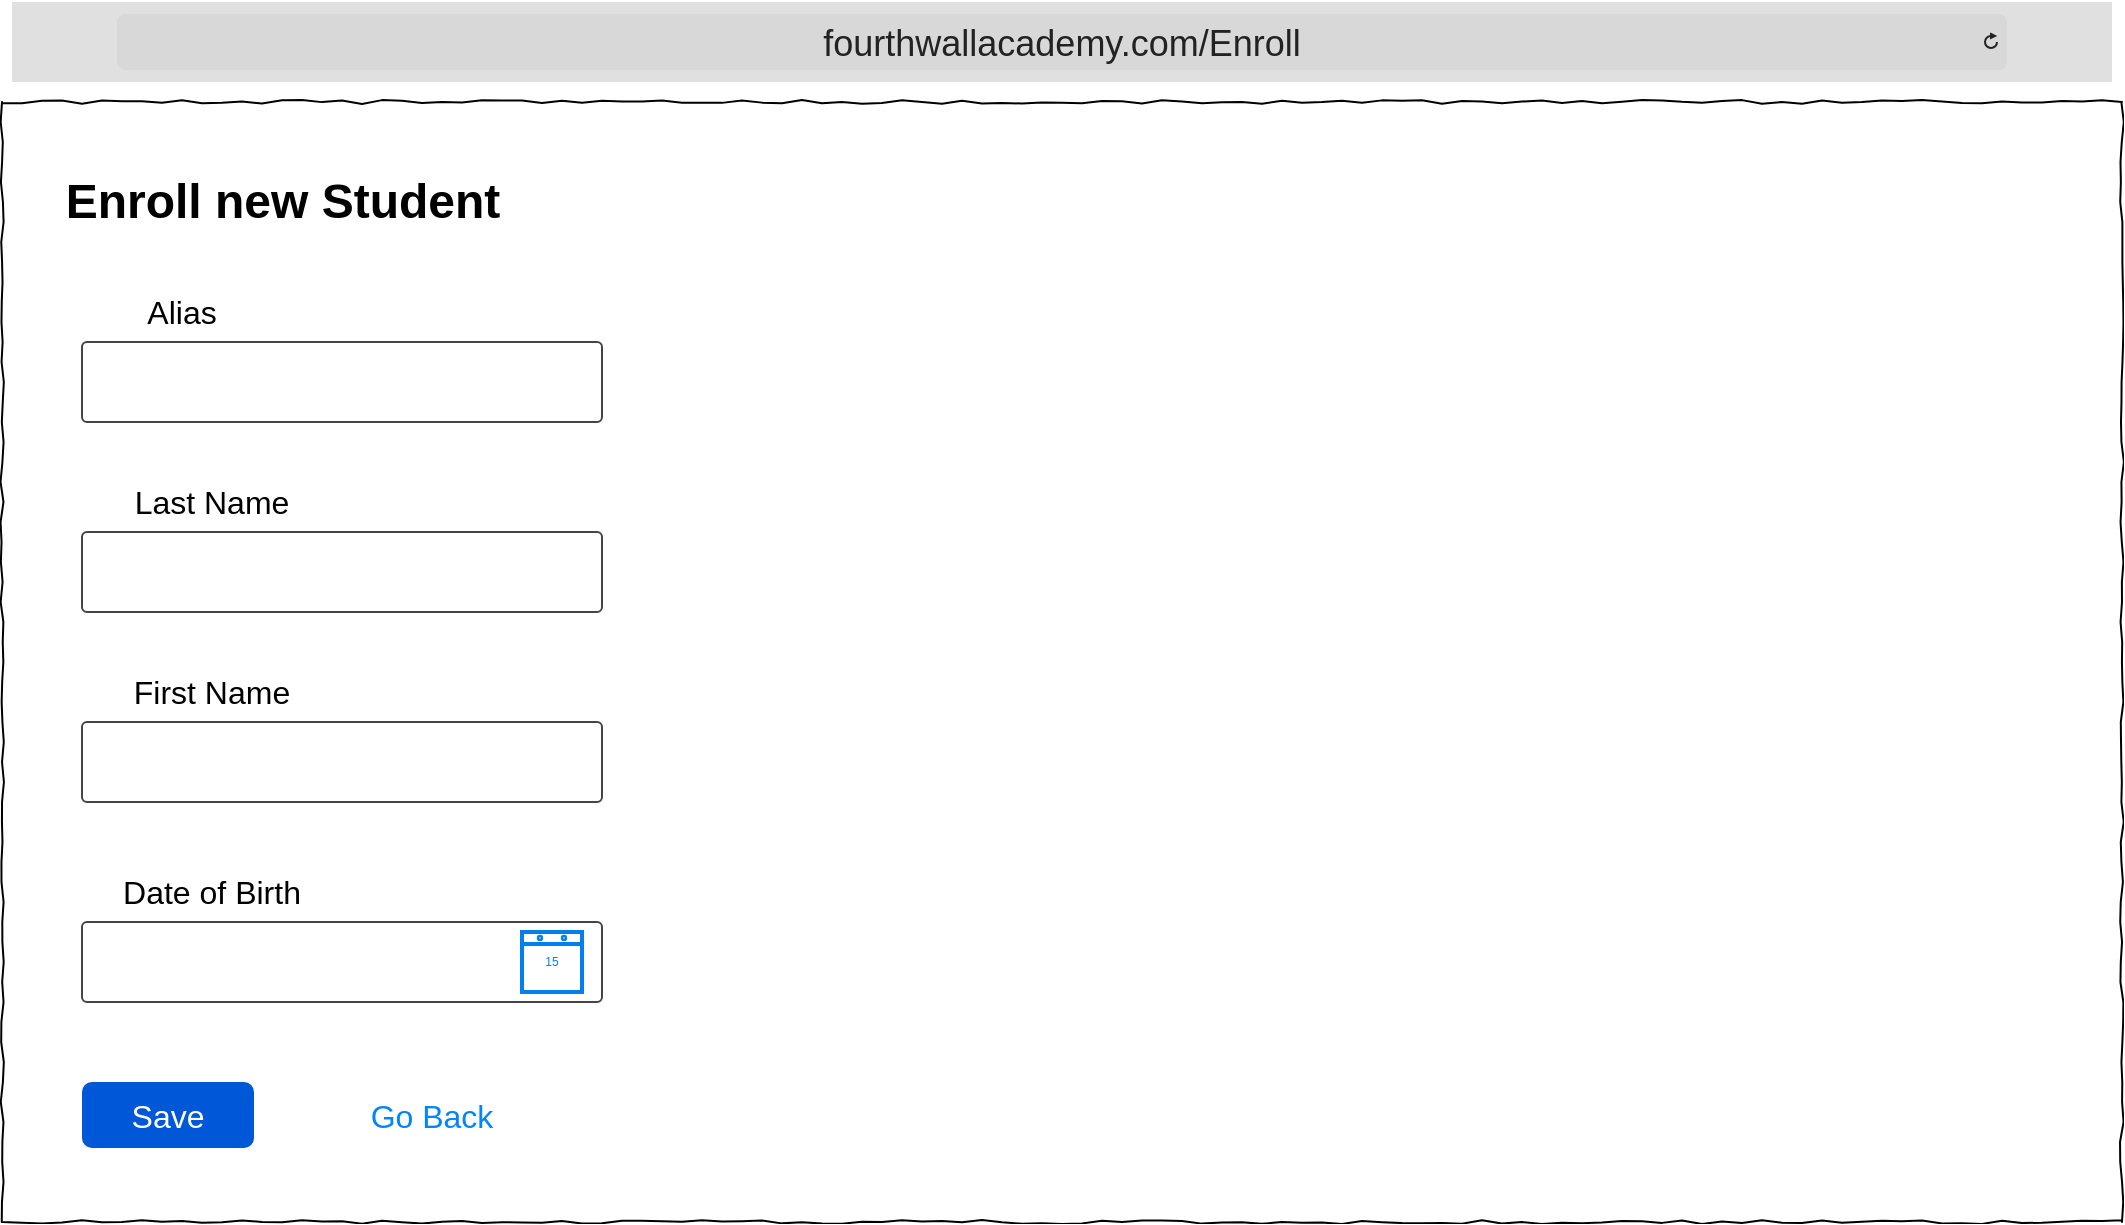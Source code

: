 <mxfile version="26.0.4">
  <diagram name="Page-1" id="03018318-947c-dd8e-b7a3-06fadd420f32">
    <mxGraphModel dx="3354" dy="1258" grid="1" gridSize="10" guides="1" tooltips="1" connect="1" arrows="1" fold="1" page="1" pageScale="1" pageWidth="1100" pageHeight="850" background="none" math="0" shadow="0">
      <root>
        <mxCell id="0" />
        <mxCell id="1" parent="0" />
        <mxCell id="677b7b8949515195-1" value="" style="whiteSpace=wrap;html=1;rounded=0;shadow=0;labelBackgroundColor=none;strokeColor=#000000;strokeWidth=1;fillColor=none;fontFamily=Verdana;fontSize=12;fontColor=#000000;align=center;comic=1;" parent="1" vertex="1">
          <mxGeometry x="20" y="60" width="1060" height="560" as="geometry" />
        </mxCell>
        <mxCell id="LmwmgGfayQPv5SeDVGtm-1" value="Enroll new Student" style="text;strokeColor=none;fillColor=none;html=1;fontSize=24;fontStyle=1;verticalAlign=middle;align=center;" parent="1" vertex="1">
          <mxGeometry x="40" y="90" width="240" height="40" as="geometry" />
        </mxCell>
        <mxCell id="LmwmgGfayQPv5SeDVGtm-3" value="" style="strokeWidth=1;html=1;shadow=0;dashed=0;shape=mxgraph.ios.iTextInput;strokeColor=#444444;buttonText=;fontSize=8;whiteSpace=wrap;align=left;" parent="1" vertex="1">
          <mxGeometry x="60" y="180" width="260" height="40" as="geometry" />
        </mxCell>
        <mxCell id="LmwmgGfayQPv5SeDVGtm-4" value="&lt;font style=&quot;font-size: 16px;&quot;&gt;Alias&lt;/font&gt;" style="text;html=1;align=center;verticalAlign=middle;whiteSpace=wrap;rounded=0;" parent="1" vertex="1">
          <mxGeometry x="80" y="150" width="60" height="30" as="geometry" />
        </mxCell>
        <mxCell id="LmwmgGfayQPv5SeDVGtm-5" value="&lt;span style=&quot;font-size: 16px;&quot;&gt;Last Name&lt;/span&gt;" style="text;html=1;align=center;verticalAlign=middle;whiteSpace=wrap;rounded=0;" parent="1" vertex="1">
          <mxGeometry x="60" y="245" width="130" height="30" as="geometry" />
        </mxCell>
        <mxCell id="LmwmgGfayQPv5SeDVGtm-6" value="" style="strokeWidth=1;html=1;shadow=0;dashed=0;shape=mxgraph.ios.iTextInput;strokeColor=#444444;buttonText=;fontSize=8;whiteSpace=wrap;align=left;" parent="1" vertex="1">
          <mxGeometry x="60" y="275" width="260" height="40" as="geometry" />
        </mxCell>
        <mxCell id="LmwmgGfayQPv5SeDVGtm-7" value="" style="strokeWidth=1;html=1;shadow=0;dashed=0;shape=mxgraph.ios.iTextInput;strokeColor=#444444;buttonText=;fontSize=8;whiteSpace=wrap;align=left;" parent="1" vertex="1">
          <mxGeometry x="60" y="370" width="260" height="40" as="geometry" />
        </mxCell>
        <mxCell id="LmwmgGfayQPv5SeDVGtm-8" value="&lt;span style=&quot;font-size: 16px;&quot;&gt;First Name&lt;/span&gt;" style="text;html=1;align=center;verticalAlign=middle;whiteSpace=wrap;rounded=0;" parent="1" vertex="1">
          <mxGeometry x="60" y="340" width="130" height="30" as="geometry" />
        </mxCell>
        <mxCell id="LmwmgGfayQPv5SeDVGtm-9" value="&lt;span style=&quot;font-size: 16px;&quot;&gt;Date of Birth&lt;/span&gt;" style="text;html=1;align=center;verticalAlign=middle;whiteSpace=wrap;rounded=0;" parent="1" vertex="1">
          <mxGeometry x="60" y="440" width="130" height="30" as="geometry" />
        </mxCell>
        <mxCell id="LmwmgGfayQPv5SeDVGtm-10" value="" style="strokeWidth=1;html=1;shadow=0;dashed=0;shape=mxgraph.ios.iTextInput;strokeColor=#444444;buttonText=;fontSize=8;whiteSpace=wrap;align=left;" parent="1" vertex="1">
          <mxGeometry x="60" y="470" width="260" height="40" as="geometry" />
        </mxCell>
        <mxCell id="LmwmgGfayQPv5SeDVGtm-11" value="" style="html=1;verticalLabelPosition=bottom;align=center;labelBackgroundColor=#ffffff;verticalAlign=top;strokeWidth=2;strokeColor=#0080F0;shadow=0;dashed=0;shape=mxgraph.ios7.icons.calendar;" parent="1" vertex="1">
          <mxGeometry x="280" y="475" width="30" height="30" as="geometry" />
        </mxCell>
        <mxCell id="LmwmgGfayQPv5SeDVGtm-12" value="&lt;font style=&quot;font-size: 16px;&quot;&gt;Save&lt;/font&gt;" style="rounded=1;fillColor=#0057D8;strokeColor=none;html=1;whiteSpace=wrap;fontColor=#ffffff;align=center;verticalAlign=middle;fontStyle=0;fontSize=12;sketch=0;" parent="1" vertex="1">
          <mxGeometry x="60" y="550" width="86" height="33" as="geometry" />
        </mxCell>
        <mxCell id="LmwmgGfayQPv5SeDVGtm-13" value="Go Back" style="html=1;shadow=0;dashed=0;shape=mxgraph.bootstrap.rrect;rSize=5;strokeColor=none;strokeWidth=1;fillColor=none;fontColor=#0085FC;whiteSpace=wrap;align=center;verticalAlign=middle;spacingLeft=0;fontStyle=0;fontSize=16;spacing=5;" parent="1" vertex="1">
          <mxGeometry x="190" y="546.5" width="90" height="40" as="geometry" />
        </mxCell>
        <mxCell id="LmwmgGfayQPv5SeDVGtm-14" value="&lt;font style=&quot;font-size: 18px;&quot;&gt;fourthwallacademy.com/Enroll&lt;/font&gt;" style="html=1;strokeWidth=1;shadow=0;dashed=0;shape=mxgraph.ios7ui.url;fillColor=#e0e0e0;strokeColor=#c0c0c0;buttonText=;strokeColor2=#222222;fontColor=#222222;fontSize=8;spacingTop=2;align=center;whiteSpace=wrap;" parent="1" vertex="1">
          <mxGeometry x="25" y="10" width="1050" height="40" as="geometry" />
        </mxCell>
      </root>
    </mxGraphModel>
  </diagram>
</mxfile>
